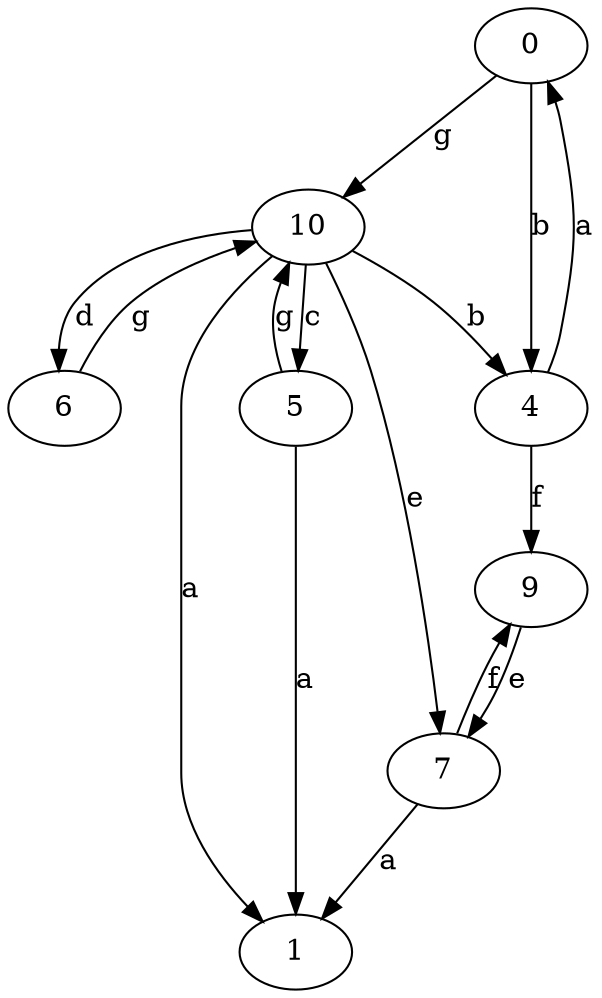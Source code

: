 strict digraph  {
0;
1;
4;
5;
6;
7;
9;
10;
0 -> 4  [label=b];
0 -> 10  [label=g];
4 -> 0  [label=a];
4 -> 9  [label=f];
5 -> 1  [label=a];
5 -> 10  [label=g];
6 -> 10  [label=g];
7 -> 1  [label=a];
7 -> 9  [label=f];
9 -> 7  [label=e];
10 -> 1  [label=a];
10 -> 4  [label=b];
10 -> 5  [label=c];
10 -> 6  [label=d];
10 -> 7  [label=e];
}

